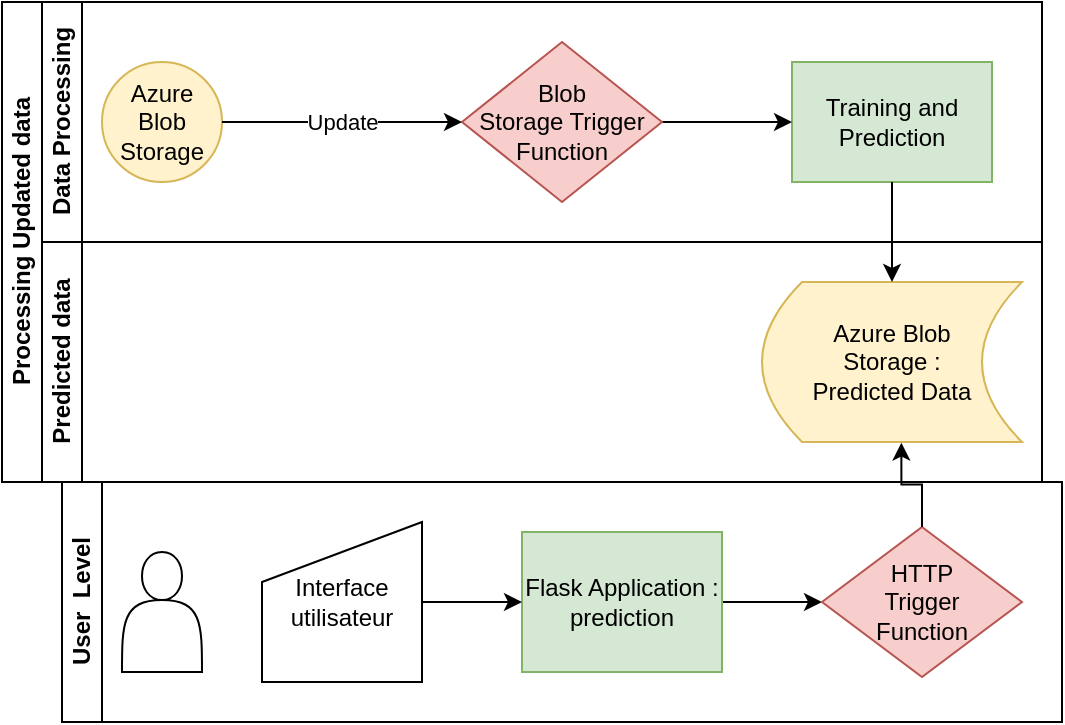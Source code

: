 <mxfile version="20.8.18" type="github">
  <diagram id="prtHgNgQTEPvFCAcTncT" name="Page-1">
    <mxGraphModel dx="512" dy="249" grid="1" gridSize="10" guides="1" tooltips="1" connect="1" arrows="1" fold="1" page="1" pageScale="1" pageWidth="827" pageHeight="1169" math="0" shadow="0">
      <root>
        <mxCell id="0" />
        <mxCell id="1" parent="0" />
        <mxCell id="dNxyNK7c78bLwvsdeMH5-19" value="&lt;div&gt;Processing Updated data&lt;/div&gt;" style="swimlane;html=1;childLayout=stackLayout;resizeParent=1;resizeParentMax=0;horizontal=0;startSize=20;horizontalStack=0;" parent="1" vertex="1">
          <mxGeometry x="90" y="90" width="520" height="240" as="geometry">
            <mxRectangle x="90" y="110" width="40" height="60" as="alternateBounds" />
          </mxGeometry>
        </mxCell>
        <mxCell id="dNxyNK7c78bLwvsdeMH5-20" value="&lt;div&gt;Data Processing&lt;/div&gt;" style="swimlane;html=1;startSize=20;horizontal=0;" parent="dNxyNK7c78bLwvsdeMH5-19" vertex="1">
          <mxGeometry x="20" width="500" height="120" as="geometry">
            <mxRectangle x="20" width="500" height="30" as="alternateBounds" />
          </mxGeometry>
        </mxCell>
        <mxCell id="dNxyNK7c78bLwvsdeMH5-23" value="Azure Blob Storage" style="ellipse;whiteSpace=wrap;html=1;fillColor=#fff2cc;strokeColor=#d6b656;gradientColor=none;" parent="dNxyNK7c78bLwvsdeMH5-20" vertex="1">
          <mxGeometry x="30" y="30" width="60" height="60" as="geometry" />
        </mxCell>
        <mxCell id="dNxyNK7c78bLwvsdeMH5-24" value="&lt;div&gt;Training and Prediction&lt;br&gt;&lt;/div&gt;" style="rounded=0;whiteSpace=wrap;html=1;fontFamily=Helvetica;fontSize=12;align=center;fillColor=#d5e8d4;strokeColor=#82b366;" parent="dNxyNK7c78bLwvsdeMH5-20" vertex="1">
          <mxGeometry x="375" y="30" width="100" height="60" as="geometry" />
        </mxCell>
        <mxCell id="cA88udlD5yBoszeyD9GS-7" value="" style="edgeStyle=orthogonalEdgeStyle;rounded=0;orthogonalLoop=1;jettySize=auto;html=1;" edge="1" parent="dNxyNK7c78bLwvsdeMH5-20" source="cA88udlD5yBoszeyD9GS-6" target="dNxyNK7c78bLwvsdeMH5-24">
          <mxGeometry relative="1" as="geometry" />
        </mxCell>
        <mxCell id="cA88udlD5yBoszeyD9GS-6" value="&lt;div&gt;Blob &lt;br&gt;&lt;/div&gt;&lt;div&gt;Storage Trigger &lt;br&gt;&lt;/div&gt;&lt;div&gt;Function&lt;/div&gt;" style="rhombus;whiteSpace=wrap;html=1;fontFamily=Helvetica;fontSize=12;align=center;fillColor=#f8cecc;strokeColor=#b85450;" vertex="1" parent="dNxyNK7c78bLwvsdeMH5-20">
          <mxGeometry x="210" y="20" width="100" height="80" as="geometry" />
        </mxCell>
        <mxCell id="cA88udlD5yBoszeyD9GS-39" value="" style="endArrow=classic;html=1;rounded=0;entryX=0;entryY=0.5;entryDx=0;entryDy=0;exitX=1;exitY=0.5;exitDx=0;exitDy=0;" edge="1" parent="dNxyNK7c78bLwvsdeMH5-20" source="dNxyNK7c78bLwvsdeMH5-23" target="cA88udlD5yBoszeyD9GS-6">
          <mxGeometry relative="1" as="geometry">
            <mxPoint x="90" y="70" as="sourcePoint" />
            <mxPoint x="190" y="70" as="targetPoint" />
          </mxGeometry>
        </mxCell>
        <mxCell id="cA88udlD5yBoszeyD9GS-40" value="Update" style="edgeLabel;resizable=0;html=1;align=center;verticalAlign=middle;fillColor=default;gradientColor=none;" connectable="0" vertex="1" parent="cA88udlD5yBoszeyD9GS-39">
          <mxGeometry relative="1" as="geometry" />
        </mxCell>
        <mxCell id="dNxyNK7c78bLwvsdeMH5-21" value="&lt;div&gt;Predicted data&lt;/div&gt;" style="swimlane;html=1;startSize=20;horizontal=0;" parent="dNxyNK7c78bLwvsdeMH5-19" vertex="1">
          <mxGeometry x="20" y="120" width="500" height="120" as="geometry" />
        </mxCell>
        <mxCell id="cA88udlD5yBoszeyD9GS-50" value="&lt;div&gt;Azure Blob &lt;br&gt;&lt;/div&gt;&lt;div&gt;Storage : &lt;br&gt;&lt;/div&gt;&lt;div&gt;Predicted Data&lt;br&gt;&lt;/div&gt;" style="shape=dataStorage;whiteSpace=wrap;html=1;fixedSize=1;fillColor=#fff2cc;strokeColor=#d6b656;" vertex="1" parent="dNxyNK7c78bLwvsdeMH5-21">
          <mxGeometry x="360" y="20" width="130" height="80" as="geometry" />
        </mxCell>
        <mxCell id="cA88udlD5yBoszeyD9GS-49" value="" style="edgeStyle=orthogonalEdgeStyle;rounded=0;orthogonalLoop=1;jettySize=auto;html=1;entryX=0.5;entryY=0;entryDx=0;entryDy=0;" edge="1" parent="dNxyNK7c78bLwvsdeMH5-19" source="dNxyNK7c78bLwvsdeMH5-24" target="cA88udlD5yBoszeyD9GS-50">
          <mxGeometry relative="1" as="geometry">
            <mxPoint x="330" y="150" as="targetPoint" />
          </mxGeometry>
        </mxCell>
        <mxCell id="cA88udlD5yBoszeyD9GS-41" value="User&amp;nbsp; Level" style="swimlane;html=1;startSize=20;horizontal=0;" vertex="1" parent="1">
          <mxGeometry x="120" y="330" width="500" height="120" as="geometry" />
        </mxCell>
        <mxCell id="cA88udlD5yBoszeyD9GS-42" value="" style="edgeStyle=orthogonalEdgeStyle;rounded=0;orthogonalLoop=1;jettySize=auto;html=1;" edge="1" parent="cA88udlD5yBoszeyD9GS-41" source="cA88udlD5yBoszeyD9GS-43" target="cA88udlD5yBoszeyD9GS-44">
          <mxGeometry relative="1" as="geometry" />
        </mxCell>
        <mxCell id="cA88udlD5yBoszeyD9GS-43" value="&lt;div&gt;Flask Application : prediction&lt;br&gt;&lt;/div&gt;" style="rounded=0;whiteSpace=wrap;html=1;fontFamily=Helvetica;fontSize=12;align=center;fillColor=#d5e8d4;strokeColor=#82b366;" vertex="1" parent="cA88udlD5yBoszeyD9GS-41">
          <mxGeometry x="230" y="25" width="100" height="70" as="geometry" />
        </mxCell>
        <mxCell id="cA88udlD5yBoszeyD9GS-44" value="&lt;div&gt;HTTP &lt;br&gt;&lt;/div&gt;&lt;div&gt;Trigger &lt;br&gt;&lt;/div&gt;&lt;div&gt;Function&lt;/div&gt;" style="rhombus;whiteSpace=wrap;html=1;fontFamily=Helvetica;fontSize=12;align=center;fillColor=#f8cecc;strokeColor=#b85450;" vertex="1" parent="cA88udlD5yBoszeyD9GS-41">
          <mxGeometry x="380" y="22.5" width="100" height="75" as="geometry" />
        </mxCell>
        <mxCell id="cA88udlD5yBoszeyD9GS-46" value="" style="edgeStyle=orthogonalEdgeStyle;rounded=0;orthogonalLoop=1;jettySize=auto;html=1;" edge="1" parent="cA88udlD5yBoszeyD9GS-41" source="cA88udlD5yBoszeyD9GS-47" target="cA88udlD5yBoszeyD9GS-43">
          <mxGeometry relative="1" as="geometry" />
        </mxCell>
        <mxCell id="cA88udlD5yBoszeyD9GS-47" value="Interface utilisateur" style="shape=manualInput;whiteSpace=wrap;html=1;fillColor=default;gradientColor=none;" vertex="1" parent="cA88udlD5yBoszeyD9GS-41">
          <mxGeometry x="100" y="20" width="80" height="80" as="geometry" />
        </mxCell>
        <mxCell id="cA88udlD5yBoszeyD9GS-51" value="" style="shape=actor;whiteSpace=wrap;html=1;fillColor=default;gradientColor=none;" vertex="1" parent="cA88udlD5yBoszeyD9GS-41">
          <mxGeometry x="30" y="35" width="40" height="60" as="geometry" />
        </mxCell>
        <mxCell id="cA88udlD5yBoszeyD9GS-32" value="" style="edgeStyle=orthogonalEdgeStyle;rounded=0;orthogonalLoop=1;jettySize=auto;html=1;exitX=0.5;exitY=0;exitDx=0;exitDy=0;entryX=0.536;entryY=1.004;entryDx=0;entryDy=0;entryPerimeter=0;" edge="1" parent="1" source="cA88udlD5yBoszeyD9GS-44" target="cA88udlD5yBoszeyD9GS-50">
          <mxGeometry relative="1" as="geometry">
            <mxPoint x="560" y="262.5" as="sourcePoint" />
            <mxPoint x="420" y="330" as="targetPoint" />
          </mxGeometry>
        </mxCell>
      </root>
    </mxGraphModel>
  </diagram>
</mxfile>
